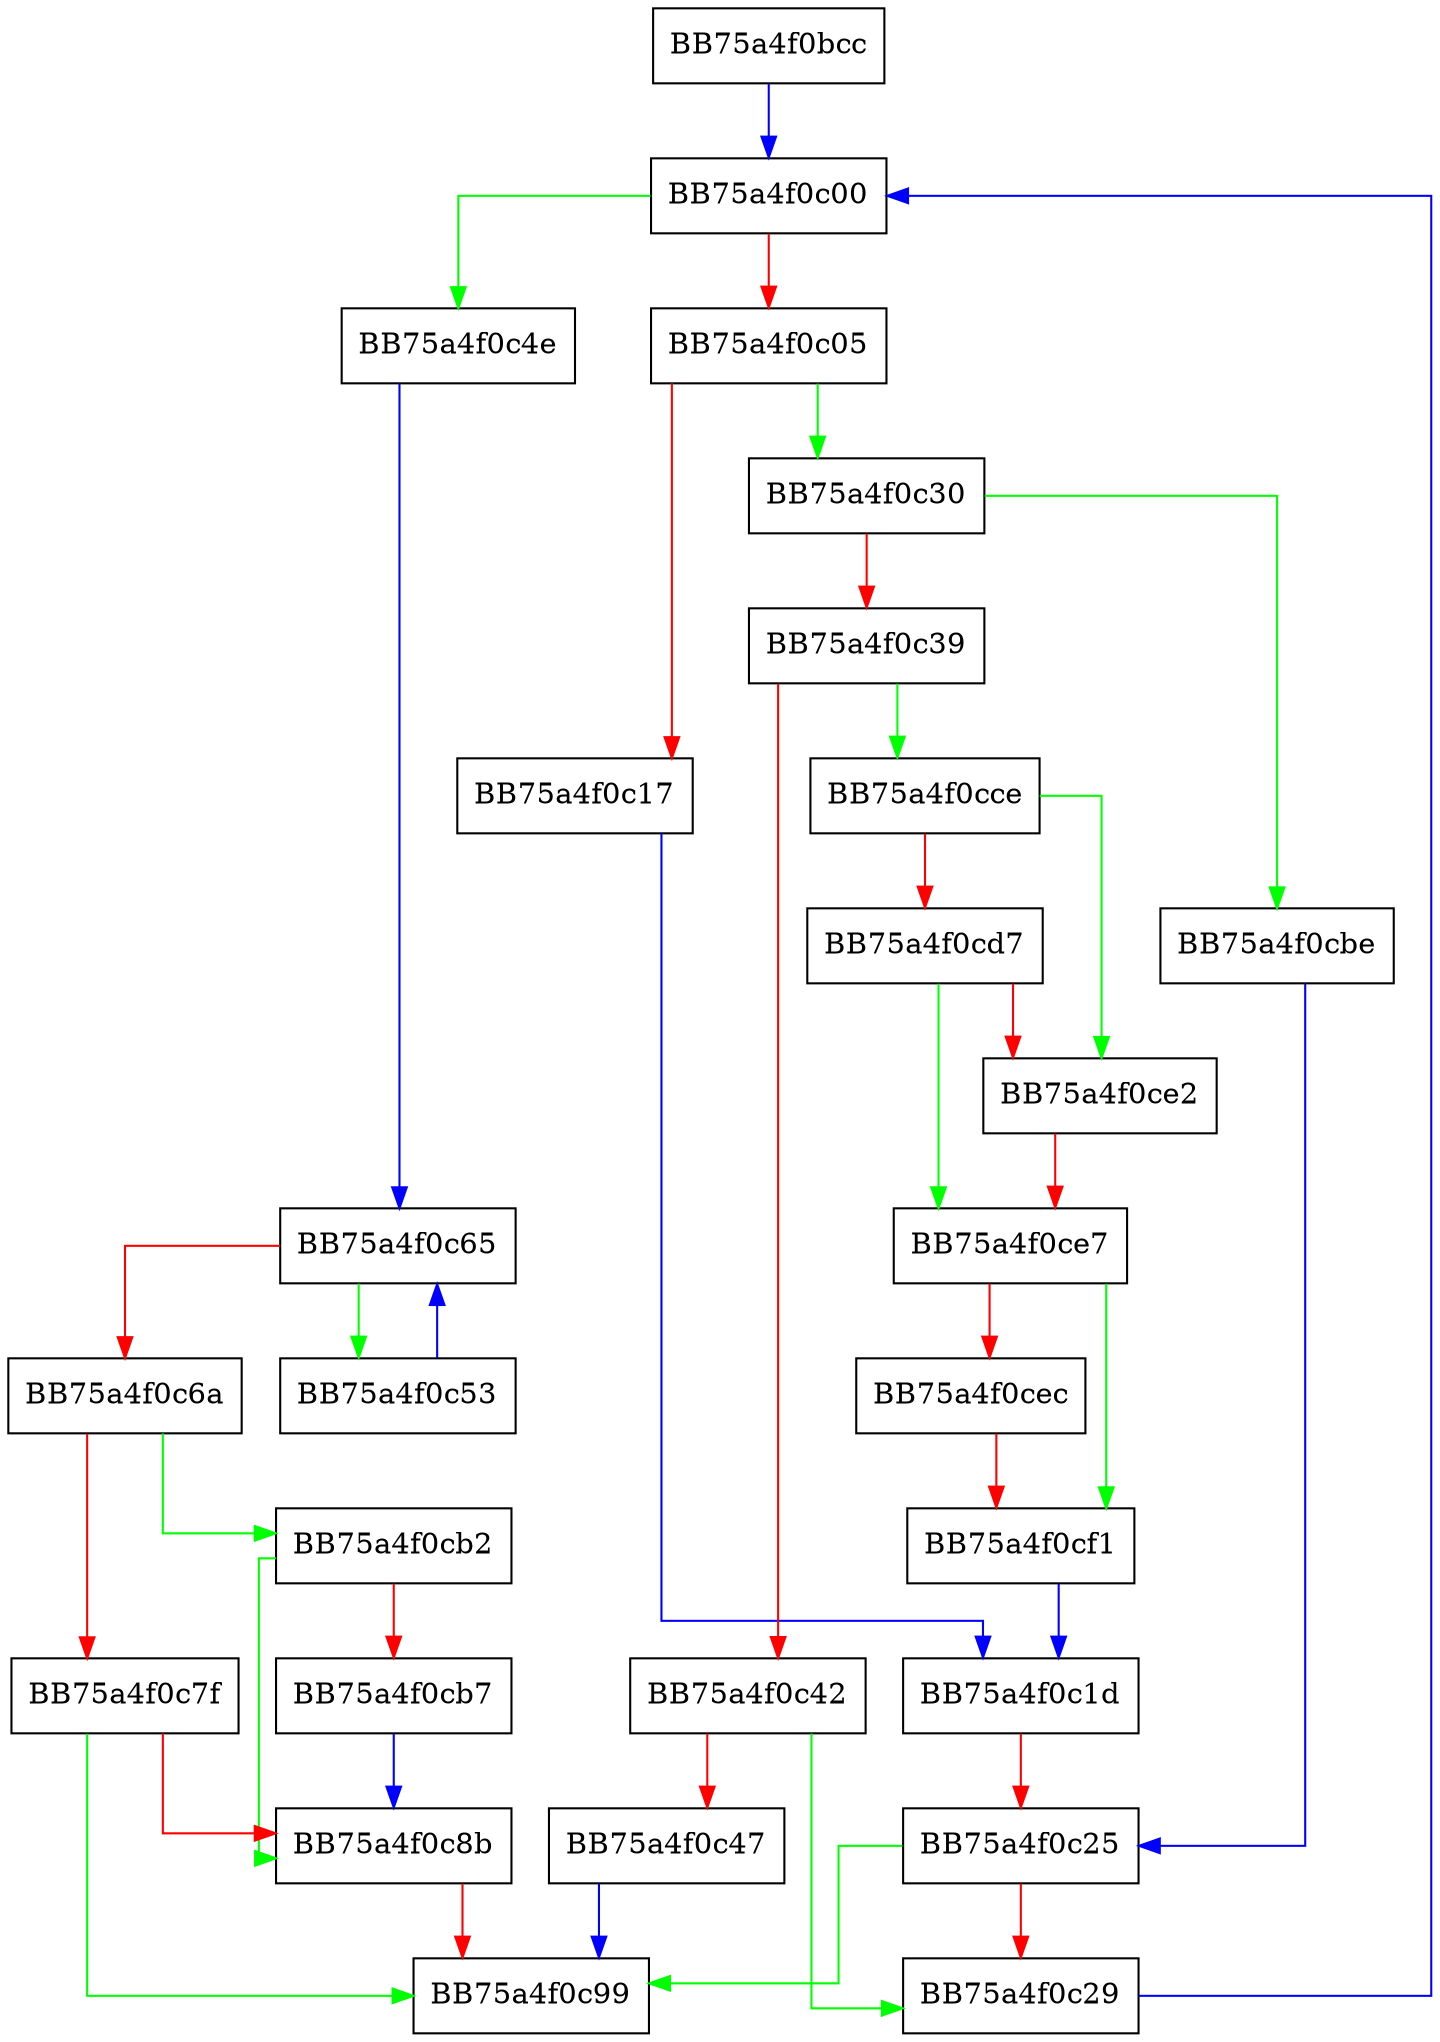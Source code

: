 digraph process_isum4 {
  node [shape="box"];
  graph [splines=ortho];
  BB75a4f0bcc -> BB75a4f0c00 [color="blue"];
  BB75a4f0c00 -> BB75a4f0c4e [color="green"];
  BB75a4f0c00 -> BB75a4f0c05 [color="red"];
  BB75a4f0c05 -> BB75a4f0c30 [color="green"];
  BB75a4f0c05 -> BB75a4f0c17 [color="red"];
  BB75a4f0c17 -> BB75a4f0c1d [color="blue"];
  BB75a4f0c1d -> BB75a4f0c25 [color="red"];
  BB75a4f0c25 -> BB75a4f0c99 [color="green"];
  BB75a4f0c25 -> BB75a4f0c29 [color="red"];
  BB75a4f0c29 -> BB75a4f0c00 [color="blue"];
  BB75a4f0c30 -> BB75a4f0cbe [color="green"];
  BB75a4f0c30 -> BB75a4f0c39 [color="red"];
  BB75a4f0c39 -> BB75a4f0cce [color="green"];
  BB75a4f0c39 -> BB75a4f0c42 [color="red"];
  BB75a4f0c42 -> BB75a4f0c29 [color="green"];
  BB75a4f0c42 -> BB75a4f0c47 [color="red"];
  BB75a4f0c47 -> BB75a4f0c99 [color="blue"];
  BB75a4f0c4e -> BB75a4f0c65 [color="blue"];
  BB75a4f0c53 -> BB75a4f0c65 [color="blue"];
  BB75a4f0c65 -> BB75a4f0c53 [color="green"];
  BB75a4f0c65 -> BB75a4f0c6a [color="red"];
  BB75a4f0c6a -> BB75a4f0cb2 [color="green"];
  BB75a4f0c6a -> BB75a4f0c7f [color="red"];
  BB75a4f0c7f -> BB75a4f0c99 [color="green"];
  BB75a4f0c7f -> BB75a4f0c8b [color="red"];
  BB75a4f0c8b -> BB75a4f0c99 [color="red"];
  BB75a4f0cb2 -> BB75a4f0c8b [color="green"];
  BB75a4f0cb2 -> BB75a4f0cb7 [color="red"];
  BB75a4f0cb7 -> BB75a4f0c8b [color="blue"];
  BB75a4f0cbe -> BB75a4f0c25 [color="blue"];
  BB75a4f0cce -> BB75a4f0ce2 [color="green"];
  BB75a4f0cce -> BB75a4f0cd7 [color="red"];
  BB75a4f0cd7 -> BB75a4f0ce7 [color="green"];
  BB75a4f0cd7 -> BB75a4f0ce2 [color="red"];
  BB75a4f0ce2 -> BB75a4f0ce7 [color="red"];
  BB75a4f0ce7 -> BB75a4f0cf1 [color="green"];
  BB75a4f0ce7 -> BB75a4f0cec [color="red"];
  BB75a4f0cec -> BB75a4f0cf1 [color="red"];
  BB75a4f0cf1 -> BB75a4f0c1d [color="blue"];
}